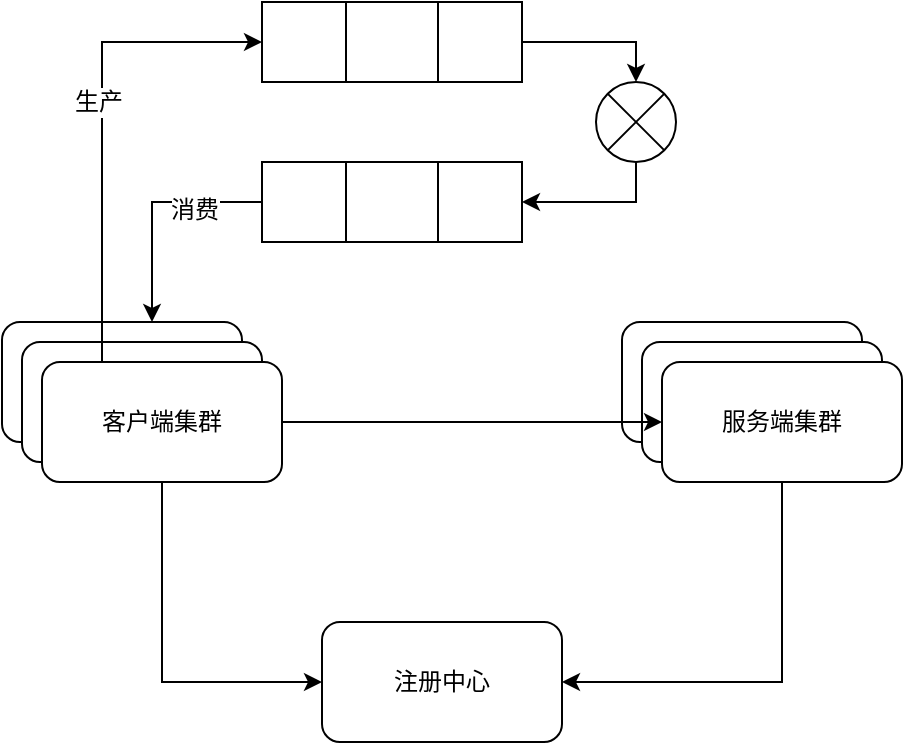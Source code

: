 <mxfile pages="1" version="11.2.4" type="github"><diagram id="y6vV1LG-eIwbxb2APr-B" name="Page-1"><mxGraphModel dx="946" dy="536" grid="1" gridSize="10" guides="1" tooltips="1" connect="1" arrows="1" fold="1" page="1" pageScale="1" pageWidth="826" pageHeight="1169" math="0" shadow="0"><root><mxCell id="0"/><mxCell id="1" parent="0"/><mxCell id="eQasO0rhjBP5apOw2tpI-1" value="客户端集群" style="rounded=1;whiteSpace=wrap;html=1;" vertex="1" parent="1"><mxGeometry x="120" y="200" width="120" height="60" as="geometry"/></mxCell><mxCell id="eQasO0rhjBP5apOw2tpI-2" value="服务端集群" style="rounded=1;whiteSpace=wrap;html=1;" vertex="1" parent="1"><mxGeometry x="430" y="200" width="120" height="60" as="geometry"/></mxCell><mxCell id="eQasO0rhjBP5apOw2tpI-3" style="edgeStyle=orthogonalEdgeStyle;rounded=0;orthogonalLoop=1;jettySize=auto;html=1;entryX=0.5;entryY=0;entryDx=0;entryDy=0;" edge="1" parent="1" source="eQasO0rhjBP5apOw2tpI-4" target="eQasO0rhjBP5apOw2tpI-8"><mxGeometry relative="1" as="geometry"><mxPoint x="527" y="30" as="targetPoint"/></mxGeometry></mxCell><mxCell id="eQasO0rhjBP5apOw2tpI-4" value="" style="shape=process;whiteSpace=wrap;html=1;backgroundOutline=1;size=0.325;rotation=-180;" vertex="1" parent="1"><mxGeometry x="250" y="40" width="130" height="40" as="geometry"/></mxCell><mxCell id="eQasO0rhjBP5apOw2tpI-5" style="edgeStyle=orthogonalEdgeStyle;rounded=0;orthogonalLoop=1;jettySize=auto;html=1;exitX=1;exitY=0.5;exitDx=0;exitDy=0;entryX=0.625;entryY=0;entryDx=0;entryDy=0;entryPerimeter=0;" edge="1" parent="1" source="eQasO0rhjBP5apOw2tpI-6" target="eQasO0rhjBP5apOw2tpI-1"><mxGeometry relative="1" as="geometry"/></mxCell><mxCell id="eQasO0rhjBP5apOw2tpI-15" value="消费" style="text;html=1;resizable=0;points=[];align=center;verticalAlign=middle;labelBackgroundColor=#ffffff;" vertex="1" connectable="0" parent="eQasO0rhjBP5apOw2tpI-5"><mxGeometry x="-0.409" y="4" relative="1" as="geometry"><mxPoint as="offset"/></mxGeometry></mxCell><mxCell id="eQasO0rhjBP5apOw2tpI-6" value="" style="shape=process;whiteSpace=wrap;html=1;backgroundOutline=1;size=0.325;rotation=180;" vertex="1" parent="1"><mxGeometry x="250" y="120" width="130" height="40" as="geometry"/></mxCell><mxCell id="eQasO0rhjBP5apOw2tpI-7" style="edgeStyle=orthogonalEdgeStyle;rounded=0;orthogonalLoop=1;jettySize=auto;html=1;entryX=0;entryY=0.5;entryDx=0;entryDy=0;exitX=0.5;exitY=1;exitDx=0;exitDy=0;" edge="1" parent="1" source="eQasO0rhjBP5apOw2tpI-8" target="eQasO0rhjBP5apOw2tpI-6"><mxGeometry relative="1" as="geometry"><mxPoint x="437" y="120" as="sourcePoint"/></mxGeometry></mxCell><mxCell id="eQasO0rhjBP5apOw2tpI-8" value="" style="shape=sumEllipse;perimeter=ellipsePerimeter;whiteSpace=wrap;html=1;backgroundOutline=1;" vertex="1" parent="1"><mxGeometry x="417" y="80" width="40" height="40" as="geometry"/></mxCell><mxCell id="eQasO0rhjBP5apOw2tpI-9" value="客户端集群" style="rounded=1;whiteSpace=wrap;html=1;" vertex="1" parent="1"><mxGeometry x="130" y="210" width="120" height="60" as="geometry"/></mxCell><mxCell id="eQasO0rhjBP5apOw2tpI-20" style="edgeStyle=orthogonalEdgeStyle;rounded=0;orthogonalLoop=1;jettySize=auto;html=1;entryX=0;entryY=0.5;entryDx=0;entryDy=0;exitX=0.5;exitY=1;exitDx=0;exitDy=0;" edge="1" parent="1" source="eQasO0rhjBP5apOw2tpI-10" target="eQasO0rhjBP5apOw2tpI-18"><mxGeometry relative="1" as="geometry"/></mxCell><mxCell id="eQasO0rhjBP5apOw2tpI-10" value="客户端集群" style="rounded=1;whiteSpace=wrap;html=1;" vertex="1" parent="1"><mxGeometry x="140" y="220" width="120" height="60" as="geometry"/></mxCell><mxCell id="eQasO0rhjBP5apOw2tpI-11" value="服务端集群" style="rounded=1;whiteSpace=wrap;html=1;" vertex="1" parent="1"><mxGeometry x="440" y="210" width="120" height="60" as="geometry"/></mxCell><mxCell id="eQasO0rhjBP5apOw2tpI-19" style="edgeStyle=orthogonalEdgeStyle;rounded=0;orthogonalLoop=1;jettySize=auto;html=1;entryX=1;entryY=0.5;entryDx=0;entryDy=0;exitX=0.5;exitY=1;exitDx=0;exitDy=0;" edge="1" parent="1" source="eQasO0rhjBP5apOw2tpI-12" target="eQasO0rhjBP5apOw2tpI-18"><mxGeometry relative="1" as="geometry"/></mxCell><mxCell id="eQasO0rhjBP5apOw2tpI-12" value="服务端集群" style="rounded=1;whiteSpace=wrap;html=1;" vertex="1" parent="1"><mxGeometry x="450" y="220" width="120" height="60" as="geometry"/></mxCell><mxCell id="eQasO0rhjBP5apOw2tpI-13" style="edgeStyle=orthogonalEdgeStyle;rounded=0;orthogonalLoop=1;jettySize=auto;html=1;entryX=1;entryY=0.5;entryDx=0;entryDy=0;exitX=0.25;exitY=0;exitDx=0;exitDy=0;" edge="1" parent="1" source="eQasO0rhjBP5apOw2tpI-10" target="eQasO0rhjBP5apOw2tpI-4"><mxGeometry relative="1" as="geometry"/></mxCell><mxCell id="eQasO0rhjBP5apOw2tpI-16" value="生产" style="text;html=1;resizable=0;points=[];align=center;verticalAlign=middle;labelBackgroundColor=#ffffff;" vertex="1" connectable="0" parent="eQasO0rhjBP5apOw2tpI-13"><mxGeometry x="0.083" y="2" relative="1" as="geometry"><mxPoint as="offset"/></mxGeometry></mxCell><mxCell id="eQasO0rhjBP5apOw2tpI-14" style="edgeStyle=orthogonalEdgeStyle;rounded=0;orthogonalLoop=1;jettySize=auto;html=1;exitX=1;exitY=0.5;exitDx=0;exitDy=0;entryX=0;entryY=0.5;entryDx=0;entryDy=0;" edge="1" parent="1" source="eQasO0rhjBP5apOw2tpI-10" target="eQasO0rhjBP5apOw2tpI-12"><mxGeometry relative="1" as="geometry"/></mxCell><mxCell id="eQasO0rhjBP5apOw2tpI-18" value="注册中心" style="rounded=1;whiteSpace=wrap;html=1;" vertex="1" parent="1"><mxGeometry x="280" y="350" width="120" height="60" as="geometry"/></mxCell></root></mxGraphModel></diagram></mxfile>